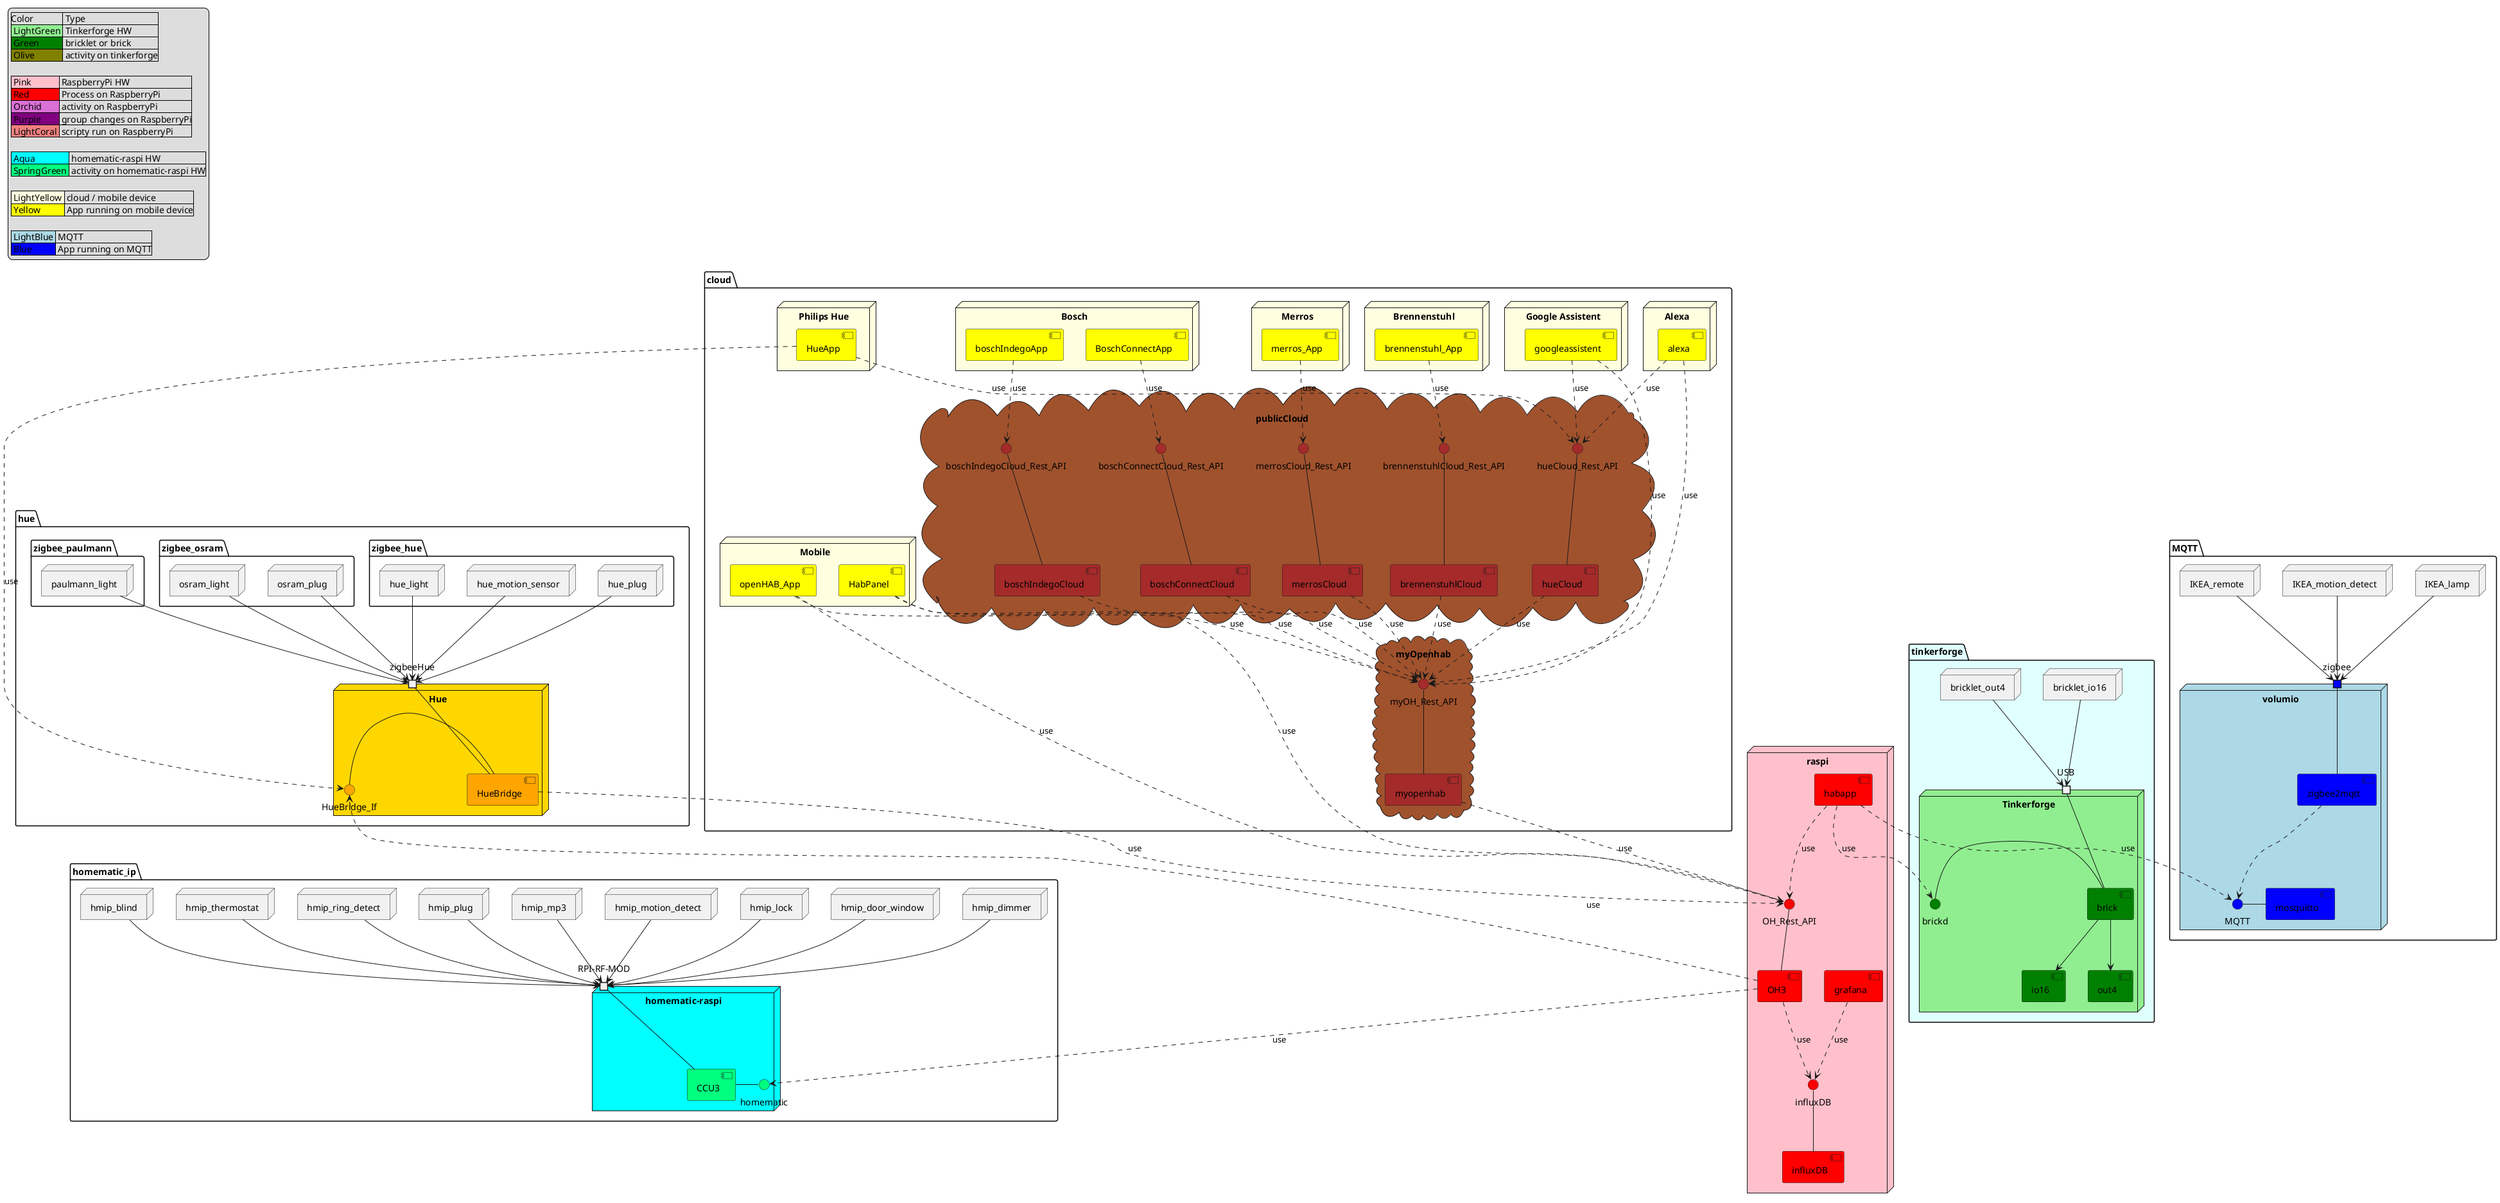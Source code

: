 @startuml basic_setup
legend top left
    |Color| Type |
    |<#LightGreen> LightGreen | Tinkerforge HW|
    |<#Green> Green | bricklet or brick|
    |<#Olive> Olive | activity on tinkerforge|

    |<#Pink> Pink | RaspberryPi HW|
    |<#Red> Red | Process on RaspberryPi|
    |<#Orchid> Orchid | activity on RaspberryPi|
    |<#Purple> Purple | group changes on RaspberryPi|
    |<#LightCoral> LightCoral | scripty run on RaspberryPi|

    |<#Aqua> Aqua | homematic-raspi HW|
    |<#SpringGreen> SpringGreen | activity on homematic-raspi HW|

    |<#LightYellow> LightYellow | cloud / mobile device|
    |<#Yellow> Yellow | App running on mobile device|

    |<#LightBlue> LightBlue | MQTT|
    |<#Blue> Blue | App running on MQTT|
endlegend

package tinkerforge #LightCyan {
  node "Tinkerforge" #LightGreen {
    component brick #Green {
    }
    component io16 #Green {
    }
    component out4 #Green {
    }

    port USB as usb
    interface brickd #Green

    brick - brickd
    brick - usb

    brick --> io16
    brick --> out4
  }
  node bricklet_io16{
  }
  node bricklet_out4{
  }

  bricklet_io16 --> usb
  bricklet_out4 --> usb
}

node raspi #Pink {
  component habapp #Red {
  }
  component OH3 as oh #Red {
  }
  component grafana #Red {
  }
  component influxDB #Red {
  }

  interface OH_Rest_API as oh_rest_if #Red
  oh -up- oh_rest_if

 interface influxDB as influxDB_if #Red
 influxDB -up- influxDB_if

  habapp ..> oh_rest_if : use
  oh ..> influxDB_if : use
  grafana ..> influxDB_if : use
}

package MQTT {
  node volumio #LightBlue {
    component zigbee2mqtt #Blue {
    }
    component mosquitto #Blue {
    }

    port zigbee #Blue
    interface MQTT as mqtt #Blue

    mosquitto -left- mqtt
    zigbee2mqtt - zigbee
    zigbee2mqtt ..> mqtt
  }
  node IKEA_lamp{
  }
  node IKEA_motion_detect{
  }
  node IKEA_remote{
  }

  IKEA_lamp --> zigbee
  IKEA_motion_detect --> zigbee
  IKEA_remote --> zigbee
}

package homematic_ip {
  node homematic-raspi #Aqua{
    component CCU3 #SpringGreen{
    }
    interface homematic as homematic_if #SpringGreen
    port "RPI-RF-MOD" as hmip_rf_if

    CCU3 - homematic_if
    CCU3 - hmip_rf_if
  }
  node hmip_blind {
  }
  node hmip_dimmer {
  }
  node hmip_door_window {
  }
  node hmip_lock {
  }
  node hmip_motion_detect {
  }
  node hmip_mp3 {
  }
  node hmip_plug {
  }
  node hmip_ring_detect {
  }
  node hmip_thermostat {
  }

  hmip_blind --> hmip_rf_if
  hmip_dimmer --> hmip_rf_if
  hmip_door_window --> hmip_rf_if
  hmip_lock --> hmip_rf_if
  hmip_motion_detect --> hmip_rf_if
  hmip_mp3 --> hmip_rf_if
  hmip_plug --> hmip_rf_if
  hmip_ring_detect --> hmip_rf_if
  hmip_thermostat --> hmip_rf_if
}

package cloud {
  node "Alexa" #LightYellow {
    component alexa #Yellow
  }
  node "Bosch" #LightYellow {
    component BoschConnectApp as boschConnectApp #Yellow
    component boschIndegoApp as boschIndegoApp #Yellow
  }
  node "Brennenstuhl" #LightYellow {
    component brennenstuhl_App as brennenstuhlApp #Yellow
  }
  node "Google Assistent" #LightYellow {
    component googleassistent as google #Yellow
  }
  node "Merros" #LightYellow {
    component merros_App as merrosApp #Yellow
  }
  node "Mobile" #LightYellow {
    component openHAB_App as ohApp #Yellow
    component HabPanel as habpanel #Yellow
  }
  node "Philips Hue" #LightYellow {
    component HueApp as hueApp #Yellow
  }

  cloud myOpenhab #sienna {
    component myopenhab #brown
    interface myOH_Rest_API as myOH_Rest_if #brown
    myopenhab -up- myOH_Rest_if
  }

  cloud publicCloud #sienna {
    component boschConnectCloud #brown
    interface boschConnectCloud_Rest_API as boschConnectCloud_if #brown
    boschConnectCloud -up- boschConnectCloud_if

    component boschIndegoCloud #brown
    interface boschIndegoCloud_Rest_API as boschIndegoCloud_if #brown
    boschIndegoCloud -up- boschIndegoCloud_if

    component brennenstuhlCloud #brown
    interface brennenstuhlCloud_Rest_API as brennenstuhlCloud_if #brown
    brennenstuhlCloud -up- brennenstuhlCloud_if

    component hueCloud #brown
    interface hueCloud_Rest_API as hueCloud_if #brown
    hueCloud -up- hueCloud_if

    component merrosCloud #brown
    interface merrosCloud_Rest_API as merrosCloud_if #brown
    merrosCloud -up- merrosCloud_if
  }

}

package hue {
  node "Hue" #gold{
    component HueBridge as hueBridge #orange

    interface HueBridge_If #orange

    port zigbeeHue

    hueBridge -left- HueBridge_If
    hueBridge - zigbeeHue

    hueApp ..> HueBridge_If : use
  }
  package zigbee_hue {
      node hue_light {
      }
      node hue_motion_sensor {
      }
      node hue_plug {
      }
      hue_light --> zigbeeHue
      hue_motion_sensor --> zigbeeHue
      hue_plug --> zigbeeHue
  }

  package zigbee_osram {
      node osram_light {
      }
      node osram_plug {
      }
      osram_light --> zigbeeHue
      osram_plug --> zigbeeHue
  }

  package zigbee_paulmann {
      node paulmann_light {
      }
      paulmann_light --> zigbeeHue
  }
}

alexa ..> myOH_Rest_if : use
alexa ..> hueCloud_if : use

boschConnectApp ..> boschConnectCloud_if : use
boschIndegoCloud ..> myOH_Rest_if : use

boschConnectCloud ..> myOH_Rest_if : use
boschIndegoApp ..> boschIndegoCloud_if : use

brennenstuhlCloud ..> myOH_Rest_if : use
brennenstuhlApp ..> brennenstuhlCloud_if : use

google ..> myOH_Rest_if : use
google ..> hueCloud_if : use

habapp ..> mqtt : use
habapp ..> brickd : use

habpanel ..> oh_rest_if : use
habpanel ..> myOH_Rest_if : use

hueApp ..> hueCloud_if : use
hueBridge ..> oh_rest_if : use
hueCloud ..> myOH_Rest_if : use

merrosCloud ..> myOH_Rest_if : use
merrosApp ..> merrosCloud_if : use

myopenhab ..> oh_rest_if : use

ohApp ..> myOH_Rest_if : use
ohApp ..> oh_rest_if : use

oh ..> homematic_if : use
oh ..> HueBridge_If : use
@enduml
